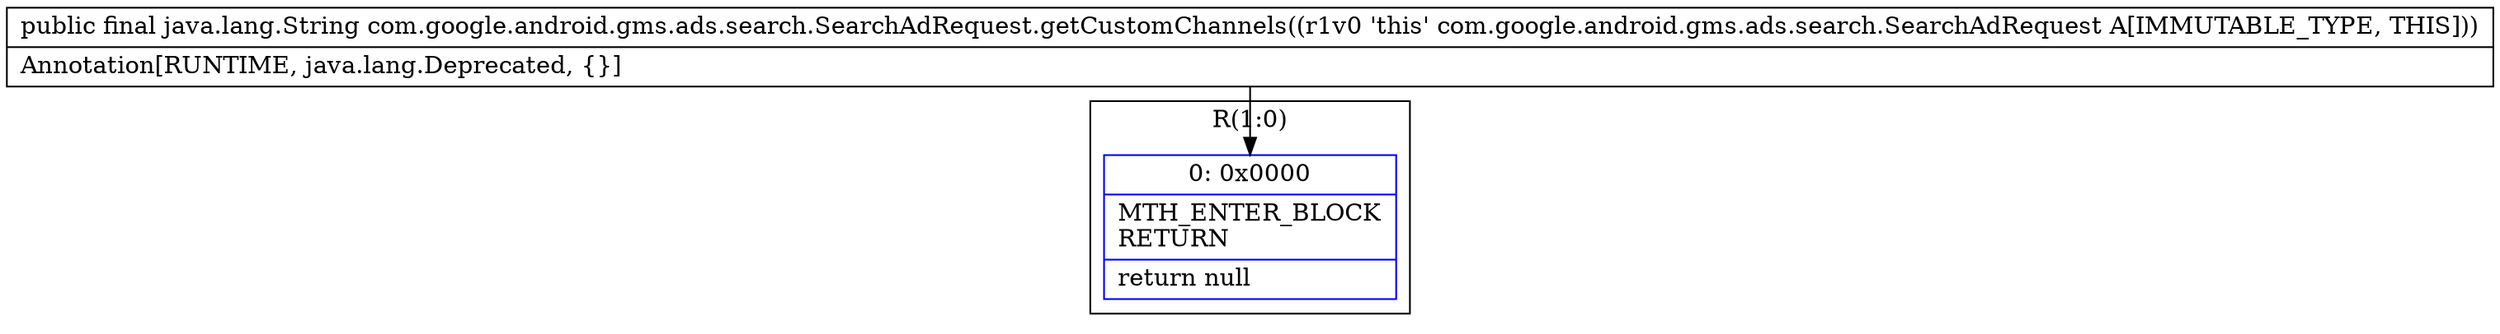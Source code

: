 digraph "CFG forcom.google.android.gms.ads.search.SearchAdRequest.getCustomChannels()Ljava\/lang\/String;" {
subgraph cluster_Region_1885625295 {
label = "R(1:0)";
node [shape=record,color=blue];
Node_0 [shape=record,label="{0\:\ 0x0000|MTH_ENTER_BLOCK\lRETURN\l|return null\l}"];
}
MethodNode[shape=record,label="{public final java.lang.String com.google.android.gms.ads.search.SearchAdRequest.getCustomChannels((r1v0 'this' com.google.android.gms.ads.search.SearchAdRequest A[IMMUTABLE_TYPE, THIS]))  | Annotation[RUNTIME, java.lang.Deprecated, \{\}]\l}"];
MethodNode -> Node_0;
}

